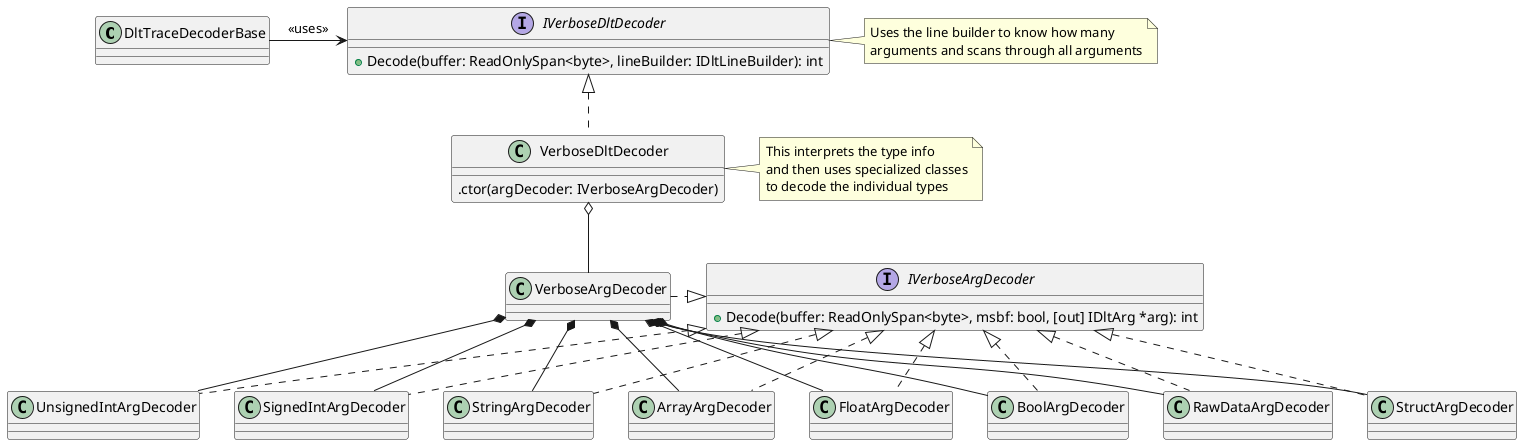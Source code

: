 @startuml DLT.DecoderVerboseClass
class DltTraceDecoderBase
DltTraceDecoderBase -r-> IVerboseDltDecoder : <<uses>>

interface IVerboseDltDecoder {
    +Decode(buffer: ReadOnlySpan<byte>, lineBuilder: IDltLineBuilder): int
}
note right
    Uses the line builder to know how many
    arguments and scans through all arguments
end note

class VerboseDltDecoder {
    .ctor(argDecoder: IVerboseArgDecoder)
}
note right
    This interprets the type info
    and then uses specialized classes
    to decode the individual types
end note
IVerboseDltDecoder <|.d. VerboseDltDecoder

interface IVerboseArgDecoder {
    +Decode(buffer: ReadOnlySpan<byte>, msbf: bool, [out] IDltArg *arg): int
}

class BoolArgDecoder
class SignedIntArgDecoder
class UnsignedIntArgDecoder
class FloatArgDecoder
class StringArgDecoder
class RawDataArgDecoder
class ArrayArgDecoder
class StructArgDecoder

IVerboseArgDecoder <|.d. BoolArgDecoder
IVerboseArgDecoder <|.d. SignedIntArgDecoder
IVerboseArgDecoder <|.d. UnsignedIntArgDecoder
IVerboseArgDecoder <|.d. FloatArgDecoder
IVerboseArgDecoder <|.d. StringArgDecoder
IVerboseArgDecoder <|.d. RawDataArgDecoder
IVerboseArgDecoder <|.d. ArrayArgDecoder
IVerboseArgDecoder <|.d. StructArgDecoder

VerboseDltDecoder o-d- VerboseArgDecoder

IVerboseArgDecoder <|.l. VerboseArgDecoder
VerboseArgDecoder *-- BoolArgDecoder
VerboseArgDecoder *-- SignedIntArgDecoder
VerboseArgDecoder *-- UnsignedIntArgDecoder
VerboseArgDecoder *-- FloatArgDecoder
VerboseArgDecoder *-- StringArgDecoder
VerboseArgDecoder *-- RawDataArgDecoder
VerboseArgDecoder *-- ArrayArgDecoder
VerboseArgDecoder *-- StructArgDecoder
@enduml